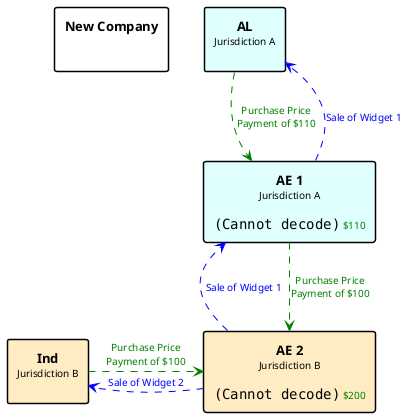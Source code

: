 {
  "sha1": "2vuoa37cf2fzqadgxn1j06t9a6bs3g3",
  "insertion": {
    "when": "2024-05-30T20:48:20.118Z",
    "user": "plantuml@gmail.com"
  }
}
@startuml
hide stereotype
skinparam backgroundColor transparent
skinparam shadowing false
skinparam arrowColor black
skinparam rectangleBackgroundColor #FFFFFF00
skinparam rectangleBorderColor #FFFFFF00
skinparam rectangleRoundCorner 5
skinparam rectangleBorderThickness 1.5
skinparam rectangleFontSize 10
skinparam arrowFontSize 10
skinparam noteFontSize 10
skinparam defaultTextAlignment center
skinparam noteTextAlignment left
skinparam svgDimensionStyle false
skinparam rectangleRoundCorner<<circle>> 75
skinparam rectangleBorderThickness<<circle>> 0.5
skinparam rectangleRoundCorner<<rounded>> 50
skinparam rectangleDiagonalCorner<<octagon>> 13
together {
rectangle "<b><size:13>AE 2\nJurisdiction B\n\n<color:green><img:images/text-icons/cash_12.svg> $200"as 1670869349606#FFECC3;line:black
rectangle "<b><size:13>Ind\nJurisdiction B\n"as 1670869796774#FFECC3;line:black
}
together {
rectangle "<b><size:13>AE 1\nJurisdiction A\n\n<color:green><img:images/text-icons/cash_12.svg> $110"as 1670869341141#E0FFFF;line:black
rectangle "<b><size:13>AL\nJurisdiction A\n"as 1670869555171#E0FFFF;line:black
}
rectangle "<b><size:13>New Company\n\n"as 1670973383559#FFFFFF;line:black
1670869341141-[#green,dashed]->1670869349606 : <color:green>Purchase Price\n<color:green>Payment of $100
1670869555171-[#green,dashed]->1670869341141 : <color:green>Purchase Price\n<color:green>Payment of $110
1670869796774-[#green,dashed,norank]->1670869349606 : <color:green>Purchase Price\n<color:green>Payment of $100
1670869349606-[#blue,dashed,norank]->1670869341141 : <color:blue>Sale of Widget 1
1670869341141-[#blue,dashed,norank]->1670869555171 : <color:blue>Sale of Widget 1
1670869349606-[#blue,dashed,norank]->1670869796774 : <color:blue>Sale of Widget 2
@enduml
